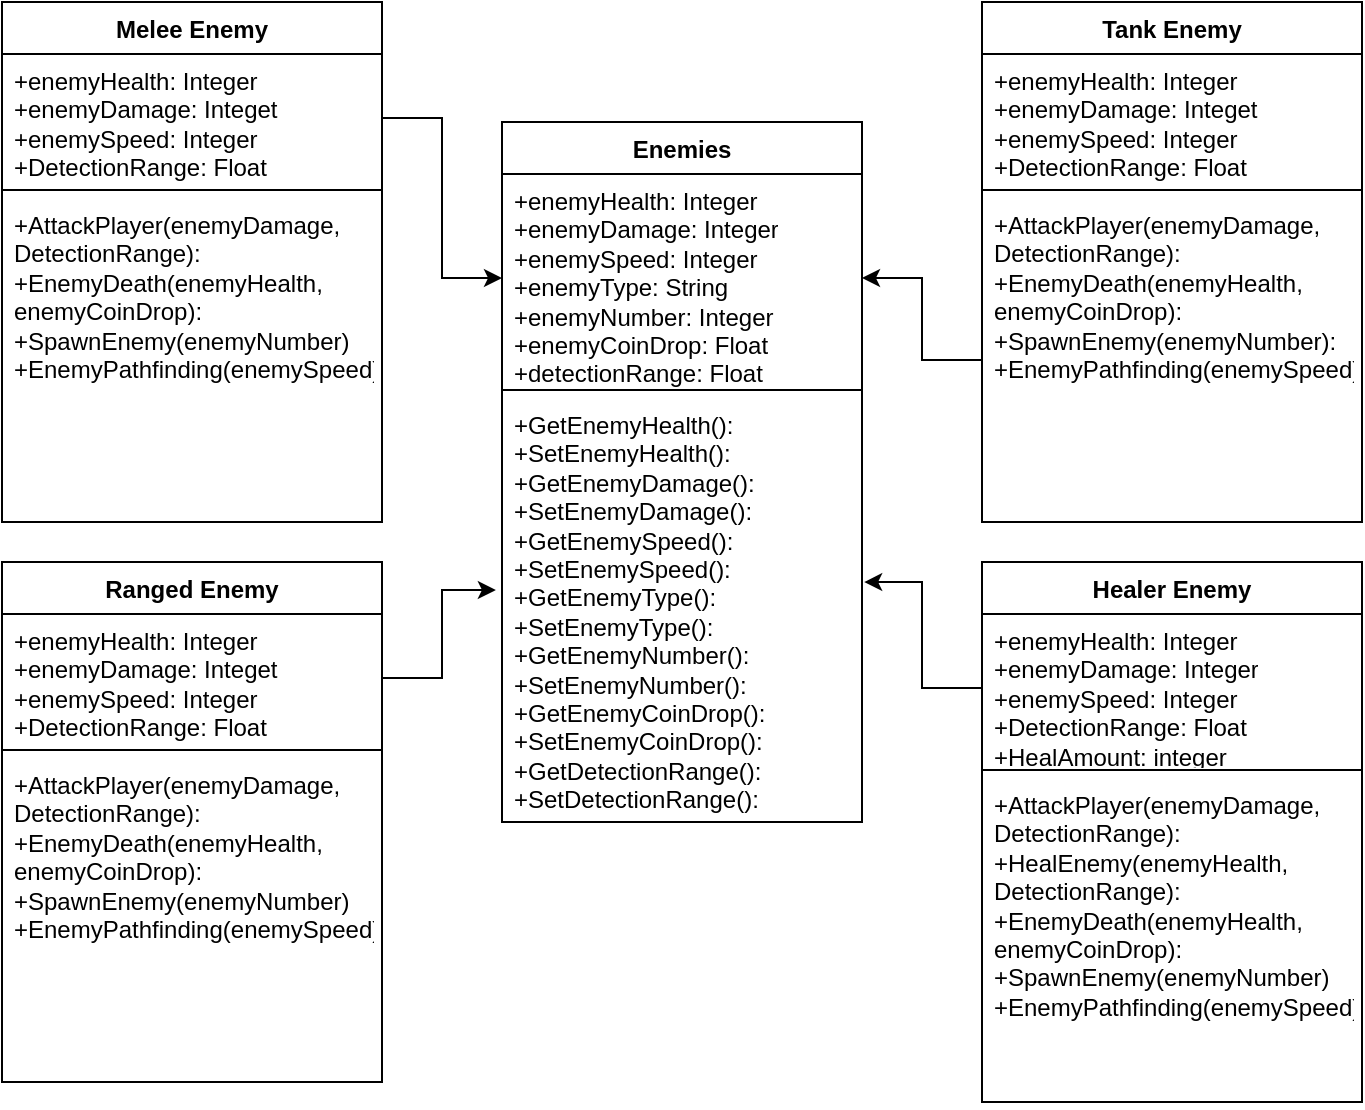 <mxfile version="22.0.0" type="device">
  <diagram name="Page-1" id="Qyrx4Hr9uOGXmtohW89R">
    <mxGraphModel dx="1674" dy="844" grid="0" gridSize="10" guides="1" tooltips="1" connect="1" arrows="1" fold="1" page="0" pageScale="1" pageWidth="827" pageHeight="1169" math="0" shadow="0">
      <root>
        <mxCell id="0" />
        <mxCell id="1" parent="0" />
        <mxCell id="6bMfCU0XXLAoPFFb1n3Q-5" value="Enemies" style="swimlane;fontStyle=1;align=center;verticalAlign=top;childLayout=stackLayout;horizontal=1;startSize=26;horizontalStack=0;resizeParent=1;resizeParentMax=0;resizeLast=0;collapsible=1;marginBottom=0;whiteSpace=wrap;html=1;" parent="1" vertex="1">
          <mxGeometry x="350" y="90" width="180" height="350" as="geometry" />
        </mxCell>
        <mxCell id="6bMfCU0XXLAoPFFb1n3Q-6" value="+enemyHealth: Integer&lt;br&gt;+enemyDamage: Integer&lt;br&gt;+enemySpeed: Integer&lt;br&gt;+enemyType: String&lt;br&gt;+enemyNumber: Integer&lt;br&gt;+enemyCoinDrop: Float&lt;br&gt;+detectionRange: Float" style="text;strokeColor=none;fillColor=none;align=left;verticalAlign=top;spacingLeft=4;spacingRight=4;overflow=hidden;rotatable=0;points=[[0,0.5],[1,0.5]];portConstraint=eastwest;whiteSpace=wrap;html=1;" parent="6bMfCU0XXLAoPFFb1n3Q-5" vertex="1">
          <mxGeometry y="26" width="180" height="104" as="geometry" />
        </mxCell>
        <mxCell id="6bMfCU0XXLAoPFFb1n3Q-7" value="" style="line;strokeWidth=1;fillColor=none;align=left;verticalAlign=middle;spacingTop=-1;spacingLeft=3;spacingRight=3;rotatable=0;labelPosition=right;points=[];portConstraint=eastwest;strokeColor=inherit;" parent="6bMfCU0XXLAoPFFb1n3Q-5" vertex="1">
          <mxGeometry y="130" width="180" height="8" as="geometry" />
        </mxCell>
        <mxCell id="6bMfCU0XXLAoPFFb1n3Q-8" value="+GetEnemyHealth():&lt;br&gt;+SetEnemyHealth():&lt;br&gt;+GetEnemyDamage():&lt;br&gt;+SetEnemyDamage():&lt;br&gt;+GetEnemySpeed():&lt;br&gt;+SetEnemySpeed():&lt;br&gt;+GetEnemyType():&lt;br&gt;+SetEnemyType():&lt;br&gt;+GetEnemyNumber():&lt;br&gt;+SetEnemyNumber():&lt;br&gt;+GetEnemyCoinDrop():&lt;br&gt;+SetEnemyCoinDrop():&lt;br&gt;+GetDetectionRange():&lt;br&gt;+SetDetectionRange():" style="text;strokeColor=none;fillColor=none;align=left;verticalAlign=top;spacingLeft=4;spacingRight=4;overflow=hidden;rotatable=0;points=[[0,0.5],[1,0.5]];portConstraint=eastwest;whiteSpace=wrap;html=1;" parent="6bMfCU0XXLAoPFFb1n3Q-5" vertex="1">
          <mxGeometry y="138" width="180" height="212" as="geometry" />
        </mxCell>
        <mxCell id="4n2Y114-G4qFqDkN0_JY-2" value="Melee Enemy" style="swimlane;fontStyle=1;align=center;verticalAlign=top;childLayout=stackLayout;horizontal=1;startSize=26;horizontalStack=0;resizeParent=1;resizeParentMax=0;resizeLast=0;collapsible=1;marginBottom=0;whiteSpace=wrap;html=1;" parent="1" vertex="1">
          <mxGeometry x="100" y="30" width="190" height="260" as="geometry" />
        </mxCell>
        <mxCell id="4n2Y114-G4qFqDkN0_JY-3" value="+enemyHealth: Integer&lt;br&gt;+enemyDamage: Integet&lt;br&gt;+enemySpeed: Integer&lt;br&gt;+DetectionRange: Float" style="text;strokeColor=none;fillColor=none;align=left;verticalAlign=top;spacingLeft=4;spacingRight=4;overflow=hidden;rotatable=0;points=[[0,0.5],[1,0.5]];portConstraint=eastwest;whiteSpace=wrap;html=1;" parent="4n2Y114-G4qFqDkN0_JY-2" vertex="1">
          <mxGeometry y="26" width="190" height="64" as="geometry" />
        </mxCell>
        <mxCell id="4n2Y114-G4qFqDkN0_JY-4" value="" style="line;strokeWidth=1;fillColor=none;align=left;verticalAlign=middle;spacingTop=-1;spacingLeft=3;spacingRight=3;rotatable=0;labelPosition=right;points=[];portConstraint=eastwest;strokeColor=inherit;" parent="4n2Y114-G4qFqDkN0_JY-2" vertex="1">
          <mxGeometry y="90" width="190" height="8" as="geometry" />
        </mxCell>
        <mxCell id="4n2Y114-G4qFqDkN0_JY-5" value="+AttackPlayer(enemyDamage, DetectionRange):&lt;br&gt;+EnemyDeath(enemyHealth, enemyCoinDrop):&lt;br&gt;+SpawnEnemy(enemyNumber)&lt;br&gt;+EnemyPathfinding(enemySpeed):&lt;br&gt;" style="text;strokeColor=none;fillColor=none;align=left;verticalAlign=top;spacingLeft=4;spacingRight=4;overflow=hidden;rotatable=0;points=[[0,0.5],[1,0.5]];portConstraint=eastwest;whiteSpace=wrap;html=1;" parent="4n2Y114-G4qFqDkN0_JY-2" vertex="1">
          <mxGeometry y="98" width="190" height="162" as="geometry" />
        </mxCell>
        <mxCell id="4n2Y114-G4qFqDkN0_JY-22" style="edgeStyle=orthogonalEdgeStyle;rounded=0;orthogonalLoop=1;jettySize=auto;html=1;" parent="1" source="4n2Y114-G4qFqDkN0_JY-3" target="6bMfCU0XXLAoPFFb1n3Q-6" edge="1">
          <mxGeometry relative="1" as="geometry" />
        </mxCell>
        <mxCell id="lJMAodBjfruFmY7q2Bf_-1" value="Ranged Enemy" style="swimlane;fontStyle=1;align=center;verticalAlign=top;childLayout=stackLayout;horizontal=1;startSize=26;horizontalStack=0;resizeParent=1;resizeParentMax=0;resizeLast=0;collapsible=1;marginBottom=0;whiteSpace=wrap;html=1;" vertex="1" parent="1">
          <mxGeometry x="100" y="310" width="190" height="260" as="geometry" />
        </mxCell>
        <mxCell id="lJMAodBjfruFmY7q2Bf_-2" value="+enemyHealth: Integer&lt;br&gt;+enemyDamage: Integet&lt;br&gt;+enemySpeed: Integer&lt;br&gt;+DetectionRange: Float" style="text;strokeColor=none;fillColor=none;align=left;verticalAlign=top;spacingLeft=4;spacingRight=4;overflow=hidden;rotatable=0;points=[[0,0.5],[1,0.5]];portConstraint=eastwest;whiteSpace=wrap;html=1;" vertex="1" parent="lJMAodBjfruFmY7q2Bf_-1">
          <mxGeometry y="26" width="190" height="64" as="geometry" />
        </mxCell>
        <mxCell id="lJMAodBjfruFmY7q2Bf_-3" value="" style="line;strokeWidth=1;fillColor=none;align=left;verticalAlign=middle;spacingTop=-1;spacingLeft=3;spacingRight=3;rotatable=0;labelPosition=right;points=[];portConstraint=eastwest;strokeColor=inherit;" vertex="1" parent="lJMAodBjfruFmY7q2Bf_-1">
          <mxGeometry y="90" width="190" height="8" as="geometry" />
        </mxCell>
        <mxCell id="lJMAodBjfruFmY7q2Bf_-4" value="+AttackPlayer(enemyDamage, DetectionRange):&lt;br&gt;+EnemyDeath(enemyHealth, enemyCoinDrop):&lt;br&gt;+SpawnEnemy(enemyNumber)&lt;br&gt;+EnemyPathfinding(enemySpeed)" style="text;strokeColor=none;fillColor=none;align=left;verticalAlign=top;spacingLeft=4;spacingRight=4;overflow=hidden;rotatable=0;points=[[0,0.5],[1,0.5]];portConstraint=eastwest;whiteSpace=wrap;html=1;" vertex="1" parent="lJMAodBjfruFmY7q2Bf_-1">
          <mxGeometry y="98" width="190" height="162" as="geometry" />
        </mxCell>
        <mxCell id="lJMAodBjfruFmY7q2Bf_-5" value="Tank Enemy" style="swimlane;fontStyle=1;align=center;verticalAlign=top;childLayout=stackLayout;horizontal=1;startSize=26;horizontalStack=0;resizeParent=1;resizeParentMax=0;resizeLast=0;collapsible=1;marginBottom=0;whiteSpace=wrap;html=1;" vertex="1" parent="1">
          <mxGeometry x="590" y="30" width="190" height="260" as="geometry" />
        </mxCell>
        <mxCell id="lJMAodBjfruFmY7q2Bf_-6" value="+enemyHealth: Integer&lt;br&gt;+enemyDamage: Integet&lt;br&gt;+enemySpeed: Integer&lt;br&gt;+DetectionRange: Float" style="text;strokeColor=none;fillColor=none;align=left;verticalAlign=top;spacingLeft=4;spacingRight=4;overflow=hidden;rotatable=0;points=[[0,0.5],[1,0.5]];portConstraint=eastwest;whiteSpace=wrap;html=1;" vertex="1" parent="lJMAodBjfruFmY7q2Bf_-5">
          <mxGeometry y="26" width="190" height="64" as="geometry" />
        </mxCell>
        <mxCell id="lJMAodBjfruFmY7q2Bf_-7" value="" style="line;strokeWidth=1;fillColor=none;align=left;verticalAlign=middle;spacingTop=-1;spacingLeft=3;spacingRight=3;rotatable=0;labelPosition=right;points=[];portConstraint=eastwest;strokeColor=inherit;" vertex="1" parent="lJMAodBjfruFmY7q2Bf_-5">
          <mxGeometry y="90" width="190" height="8" as="geometry" />
        </mxCell>
        <mxCell id="lJMAodBjfruFmY7q2Bf_-8" value="+AttackPlayer(enemyDamage, DetectionRange):&lt;br&gt;+EnemyDeath(enemyHealth, enemyCoinDrop):&lt;br&gt;+SpawnEnemy(enemyNumber):&lt;br&gt;+EnemyPathfinding(enemySpeed)" style="text;strokeColor=none;fillColor=none;align=left;verticalAlign=top;spacingLeft=4;spacingRight=4;overflow=hidden;rotatable=0;points=[[0,0.5],[1,0.5]];portConstraint=eastwest;whiteSpace=wrap;html=1;" vertex="1" parent="lJMAodBjfruFmY7q2Bf_-5">
          <mxGeometry y="98" width="190" height="162" as="geometry" />
        </mxCell>
        <mxCell id="lJMAodBjfruFmY7q2Bf_-9" value="Healer Enemy" style="swimlane;fontStyle=1;align=center;verticalAlign=top;childLayout=stackLayout;horizontal=1;startSize=26;horizontalStack=0;resizeParent=1;resizeParentMax=0;resizeLast=0;collapsible=1;marginBottom=0;whiteSpace=wrap;html=1;" vertex="1" parent="1">
          <mxGeometry x="590" y="310" width="190" height="270" as="geometry" />
        </mxCell>
        <mxCell id="lJMAodBjfruFmY7q2Bf_-10" value="+enemyHealth: Integer&lt;br&gt;+enemyDamage: Integer&lt;br&gt;+enemySpeed: Integer&lt;br&gt;+DetectionRange: Float&lt;br&gt;+HealAmount: integer" style="text;strokeColor=none;fillColor=none;align=left;verticalAlign=top;spacingLeft=4;spacingRight=4;overflow=hidden;rotatable=0;points=[[0,0.5],[1,0.5]];portConstraint=eastwest;whiteSpace=wrap;html=1;" vertex="1" parent="lJMAodBjfruFmY7q2Bf_-9">
          <mxGeometry y="26" width="190" height="74" as="geometry" />
        </mxCell>
        <mxCell id="lJMAodBjfruFmY7q2Bf_-11" value="" style="line;strokeWidth=1;fillColor=none;align=left;verticalAlign=middle;spacingTop=-1;spacingLeft=3;spacingRight=3;rotatable=0;labelPosition=right;points=[];portConstraint=eastwest;strokeColor=inherit;" vertex="1" parent="lJMAodBjfruFmY7q2Bf_-9">
          <mxGeometry y="100" width="190" height="8" as="geometry" />
        </mxCell>
        <mxCell id="lJMAodBjfruFmY7q2Bf_-12" value="+AttackPlayer(enemyDamage, DetectionRange):&lt;br&gt;+HealEnemy(enemyHealth, DetectionRange):&lt;br&gt;+EnemyDeath(enemyHealth, enemyCoinDrop):&lt;br&gt;+SpawnEnemy(enemyNumber)&lt;br&gt;+EnemyPathfinding(enemySpeed)" style="text;strokeColor=none;fillColor=none;align=left;verticalAlign=top;spacingLeft=4;spacingRight=4;overflow=hidden;rotatable=0;points=[[0,0.5],[1,0.5]];portConstraint=eastwest;whiteSpace=wrap;html=1;" vertex="1" parent="lJMAodBjfruFmY7q2Bf_-9">
          <mxGeometry y="108" width="190" height="162" as="geometry" />
        </mxCell>
        <mxCell id="lJMAodBjfruFmY7q2Bf_-13" style="edgeStyle=orthogonalEdgeStyle;rounded=0;orthogonalLoop=1;jettySize=auto;html=1;entryX=-0.017;entryY=0.453;entryDx=0;entryDy=0;entryPerimeter=0;" edge="1" parent="1" source="lJMAodBjfruFmY7q2Bf_-2" target="6bMfCU0XXLAoPFFb1n3Q-8">
          <mxGeometry relative="1" as="geometry" />
        </mxCell>
        <mxCell id="lJMAodBjfruFmY7q2Bf_-14" style="edgeStyle=orthogonalEdgeStyle;rounded=0;orthogonalLoop=1;jettySize=auto;html=1;entryX=1;entryY=0.5;entryDx=0;entryDy=0;" edge="1" parent="1" source="lJMAodBjfruFmY7q2Bf_-8" target="6bMfCU0XXLAoPFFb1n3Q-6">
          <mxGeometry relative="1" as="geometry" />
        </mxCell>
        <mxCell id="lJMAodBjfruFmY7q2Bf_-17" style="edgeStyle=orthogonalEdgeStyle;rounded=0;orthogonalLoop=1;jettySize=auto;html=1;entryX=1.006;entryY=0.434;entryDx=0;entryDy=0;entryPerimeter=0;" edge="1" parent="1" source="lJMAodBjfruFmY7q2Bf_-10" target="6bMfCU0XXLAoPFFb1n3Q-8">
          <mxGeometry relative="1" as="geometry" />
        </mxCell>
      </root>
    </mxGraphModel>
  </diagram>
</mxfile>
